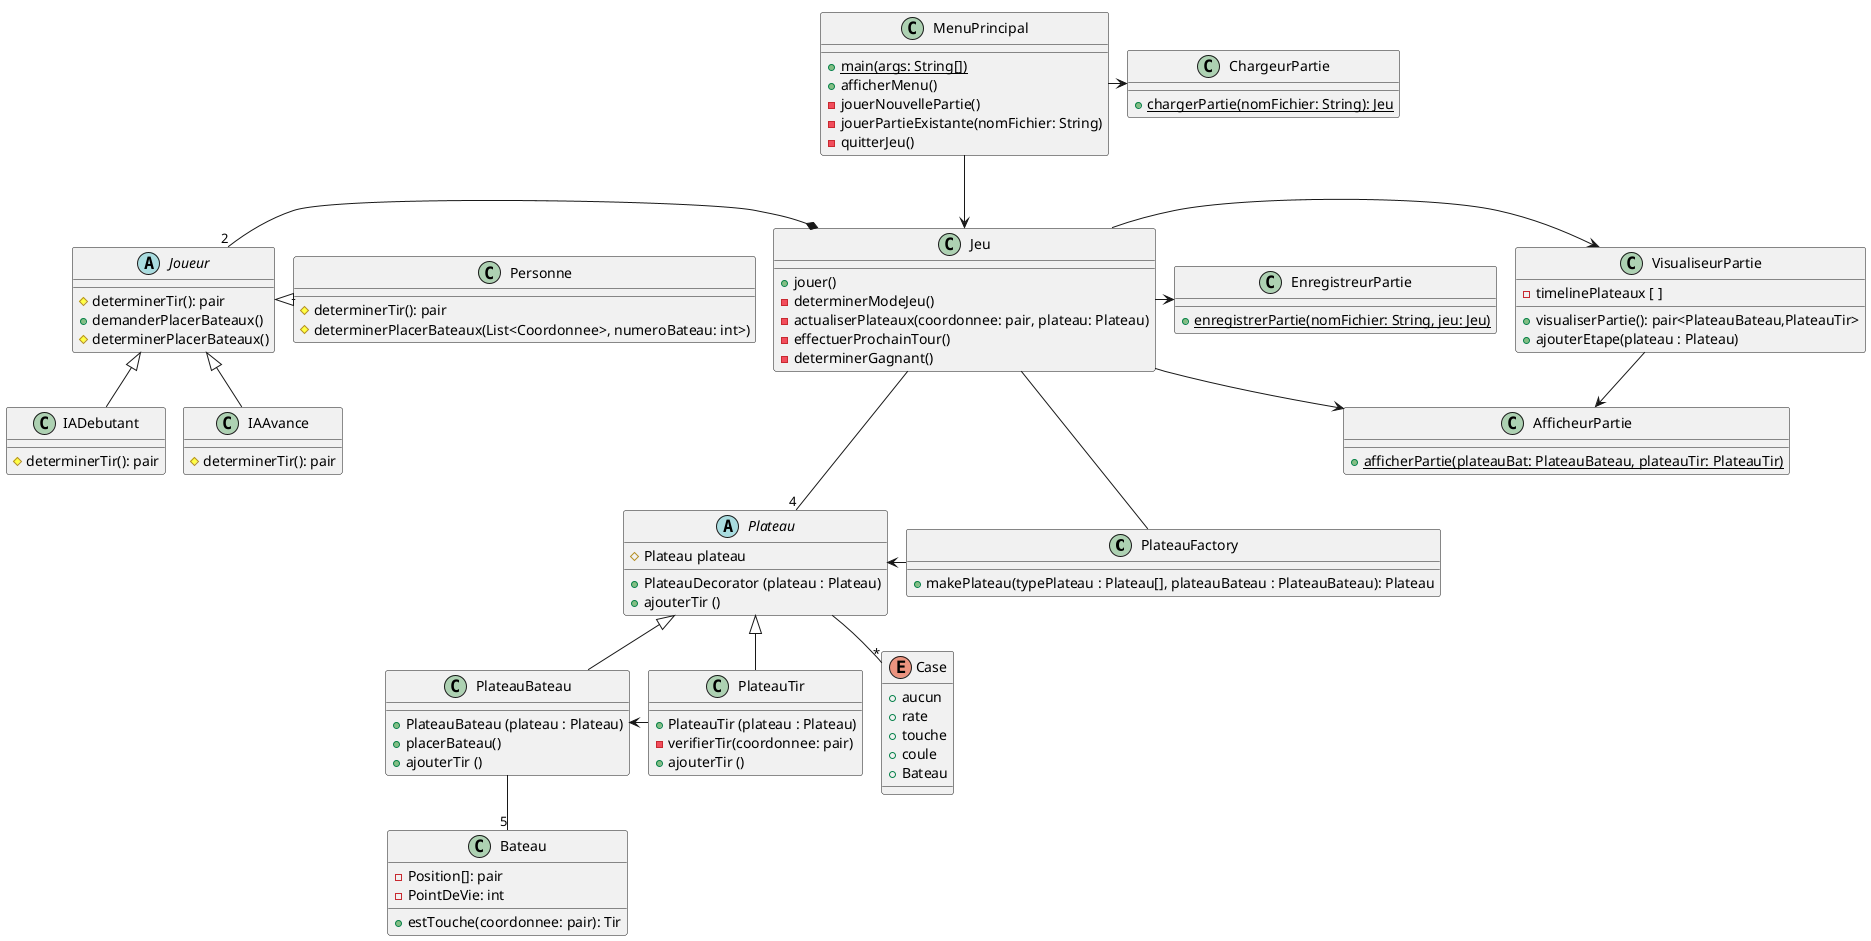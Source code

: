 @startuml
!pragma layout smetana
class PlateauFactory{
    + makePlateau(typePlateau : Plateau[], plateauBateau : PlateauBateau): Plateau
}

abstract class Plateau {
    # Plateau plateau
    + PlateauDecorator (plateau : Plateau)
    + ajouterTir ()
}


abstract class Joueur{
    # determinerTir(): pair
    + demanderPlacerBateaux()
    # determinerPlacerBateaux()
}

class MenuPrincipal{
    + {static} main(args: String[])
    + afficherMenu()
    - jouerNouvellePartie()
    - jouerPartieExistante(nomFichier: String)
    - quitterJeu()
}

class Jeu {
    + jouer()
    - determinerModeJeu()
    - actualiserPlateaux(coordonnee: pair, plateau: Plateau)
    - effectuerProchainTour()
    - determinerGagnant()
}

class PlateauBateau {
    + PlateauBateau (plateau : Plateau)
    + placerBateau()
    + ajouterTir ()
}

class PlateauTir {
    + PlateauTir (plateau : Plateau)
    - verifierTir(coordonnee: pair)
    + ajouterTir ()
}

class Bateau {
    - Position[]: pair
    - PointDeVie: int
    + estTouche(coordonnee: pair): Tir
}

enum Case {
    + aucun
    + rate
    + touche
    + coule
    + Bateau
}

class IADebutant {
    # determinerTir(): pair
}

class IAAvance{
    # determinerTir(): pair
}

class ChargeurPartie {
    + {static} chargerPartie(nomFichier: String): Jeu
}

class VisualiseurPartie {
    - timelinePlateaux [ ]
    + visualiserPartie(): pair<PlateauBateau,PlateauTir>
    + ajouterEtape(plateau : Plateau)
}

class AfficheurPartie {
    + {static} afficherPartie(plateauBat: PlateauBateau, plateauTir: PlateauTir)
}

class EnregistreurPartie {
    + {static} enregistrerPartie(nomFichier: String, jeu: Jeu)
}

class Personne {
    # determinerTir(): pair
    # determinerPlacerBateaux(List<Coordonnee>, numeroBateau: int>)
}

PlateauBateau -- "5" Bateau
Plateau <|-- PlateauBateau
Plateau <|-- PlateauTir
Jeu -right-> EnregistreurPartie
Jeu -right-> VisualiseurPartie
Jeu -right-> AfficheurPartie
MenuPrincipal -> ChargeurPartie
MenuPrincipal ---> Jeu
Jeu --- "4" Plateau
Plateau -down- "*" Case
Joueur <|-right- Personne
Joueur <|-down- IADebutant
Joueur <|-down- IAAvance
Jeu *-left-- "2" Joueur
PlateauBateau <- PlateauTir
VisualiseurPartie --> AfficheurPartie
PlateauFactory -left-> Plateau
Jeu --  PlateauFactory
@enduml